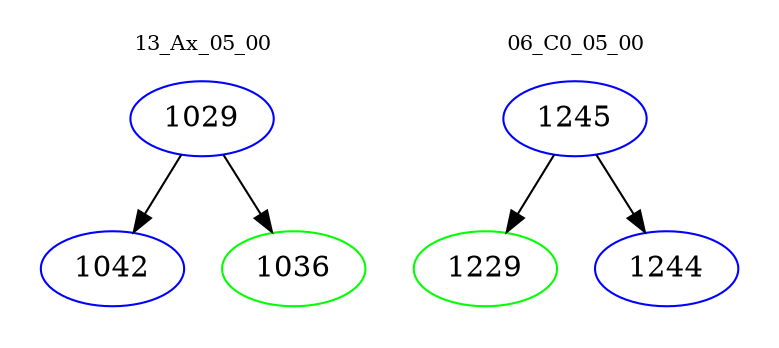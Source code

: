 digraph{
subgraph cluster_0 {
color = white
label = "13_Ax_05_00";
fontsize=10;
T0_1029 [label="1029", color="blue"]
T0_1029 -> T0_1042 [color="black"]
T0_1042 [label="1042", color="blue"]
T0_1029 -> T0_1036 [color="black"]
T0_1036 [label="1036", color="green"]
}
subgraph cluster_1 {
color = white
label = "06_C0_05_00";
fontsize=10;
T1_1245 [label="1245", color="blue"]
T1_1245 -> T1_1229 [color="black"]
T1_1229 [label="1229", color="green"]
T1_1245 -> T1_1244 [color="black"]
T1_1244 [label="1244", color="blue"]
}
}

